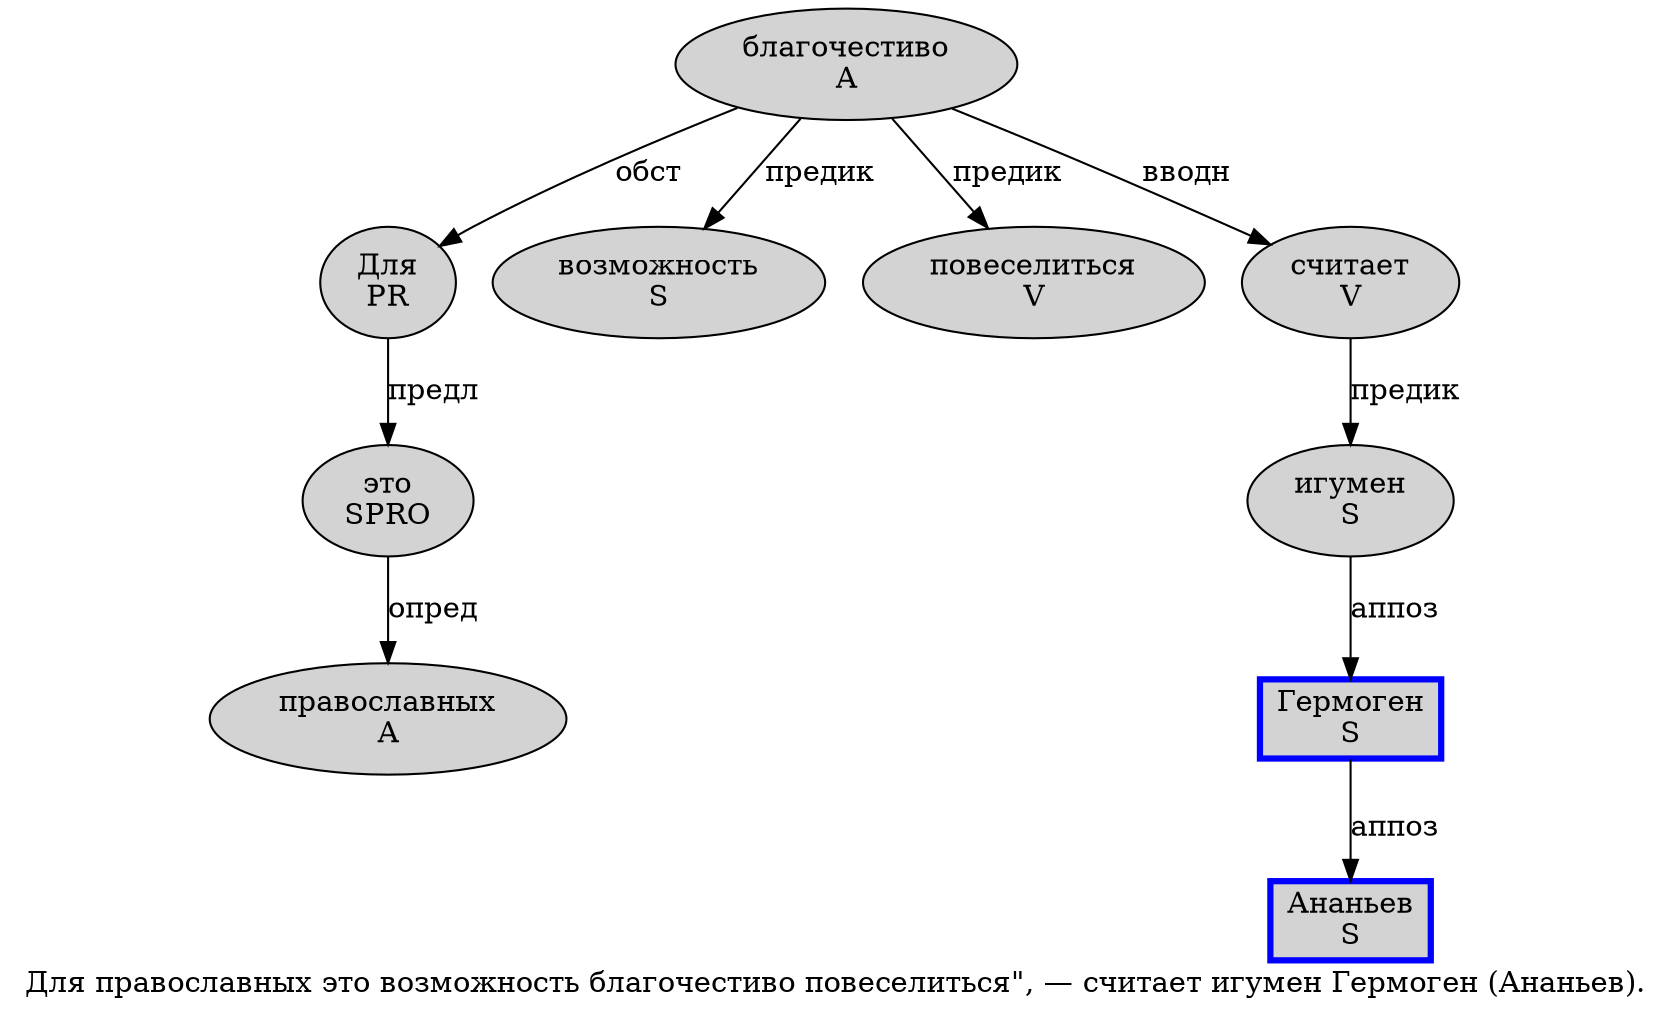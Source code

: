digraph SENTENCE_746 {
	graph [label="Для православных это возможность благочестиво повеселиться\", — считает игумен Гермоген (Ананьев)."]
	node [style=filled]
		0 [label="Для
PR" color="" fillcolor=lightgray penwidth=1 shape=ellipse]
		1 [label="православных
A" color="" fillcolor=lightgray penwidth=1 shape=ellipse]
		2 [label="это
SPRO" color="" fillcolor=lightgray penwidth=1 shape=ellipse]
		3 [label="возможность
S" color="" fillcolor=lightgray penwidth=1 shape=ellipse]
		4 [label="благочестиво
A" color="" fillcolor=lightgray penwidth=1 shape=ellipse]
		5 [label="повеселиться
V" color="" fillcolor=lightgray penwidth=1 shape=ellipse]
		9 [label="считает
V" color="" fillcolor=lightgray penwidth=1 shape=ellipse]
		10 [label="игумен
S" color="" fillcolor=lightgray penwidth=1 shape=ellipse]
		11 [label="Гермоген
S" color=blue fillcolor=lightgray penwidth=3 shape=box]
		13 [label="Ананьев
S" color=blue fillcolor=lightgray penwidth=3 shape=box]
			10 -> 11 [label="аппоз"]
			0 -> 2 [label="предл"]
			11 -> 13 [label="аппоз"]
			2 -> 1 [label="опред"]
			4 -> 0 [label="обст"]
			4 -> 3 [label="предик"]
			4 -> 5 [label="предик"]
			4 -> 9 [label="вводн"]
			9 -> 10 [label="предик"]
}